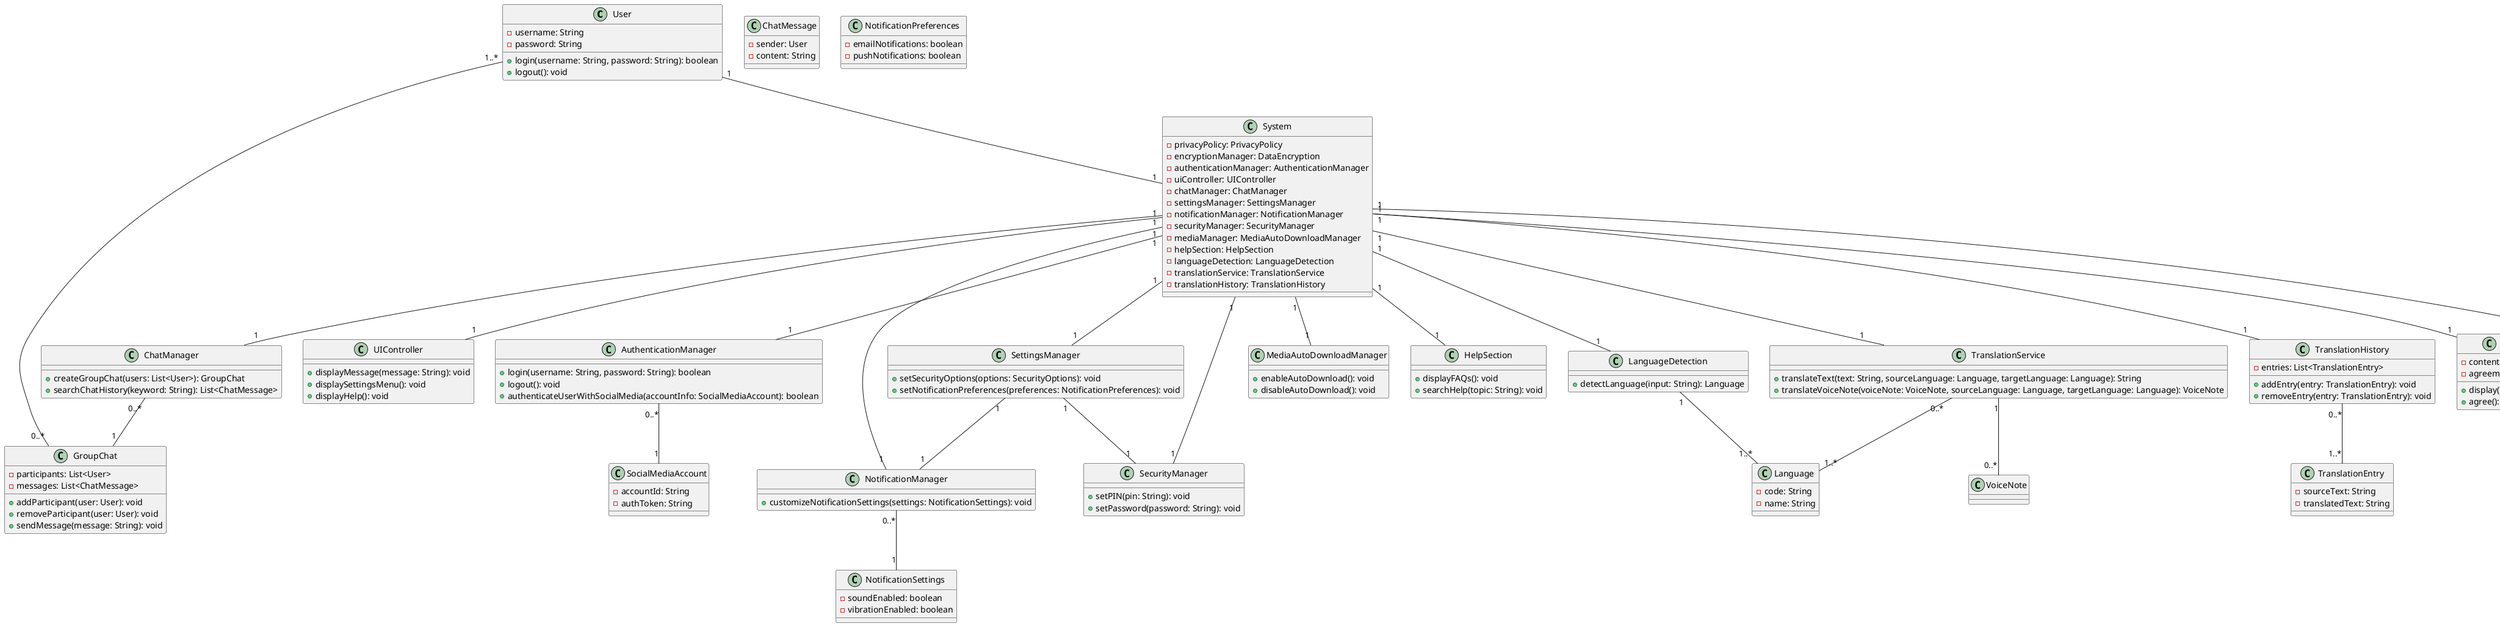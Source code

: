 @startuml

class User {
    - username: String
    - password: String
    + login(username: String, password: String): boolean
    + logout(): void
}

class System {
    - privacyPolicy: PrivacyPolicy
    - encryptionManager: DataEncryption
    - authenticationManager: AuthenticationManager
    - uiController: UIController
    - chatManager: ChatManager
    - settingsManager: SettingsManager
    - notificationManager: NotificationManager
    - securityManager: SecurityManager
    - mediaManager: MediaAutoDownloadManager
    - helpSection: HelpSection
    - languageDetection: LanguageDetection
    - translationService: TranslationService
    - translationHistory: TranslationHistory
}

class PrivacyPolicy {
    - content: String
    - agreementStatus: boolean
    + display(): void
    + agree(): void
}

class DataEncryption {
    + encrypt(data: Data): EncryptedData
    + decrypt(encryptedData: EncryptedData): Data
}

class AuthenticationManager {
    + login(username: String, password: String): boolean
    + logout(): void
    + authenticateUserWithSocialMedia(accountInfo: SocialMediaAccount): boolean
}

class UIController {
    + displayMessage(message: String): void
    + displaySettingsMenu(): void
    + displayHelp(): void
}

class ChatManager {
    + createGroupChat(users: List<User>): GroupChat
    + searchChatHistory(keyword: String): List<ChatMessage>
}

class GroupChat {
    - participants: List<User>
    - messages: List<ChatMessage>
    + addParticipant(user: User): void
    + removeParticipant(user: User): void
    + sendMessage(message: String): void
}

class SettingsManager {
    + setSecurityOptions(options: SecurityOptions): void
    + setNotificationPreferences(preferences: NotificationPreferences): void
}

class NotificationManager {
    + customizeNotificationSettings(settings: NotificationSettings): void
}

class SecurityManager {
    + setPIN(pin: String): void
    + setPassword(password: String): void
}

class MediaAutoDownloadManager {
    + enableAutoDownload(): void
    + disableAutoDownload(): void
}

class HelpSection {
    + displayFAQs(): void
    + searchHelp(topic: String): void
}

class LanguageDetection {
    + detectLanguage(input: String): Language
}

class TranslationService {
    + translateText(text: String, sourceLanguage: Language, targetLanguage: Language): String
    + translateVoiceNote(voiceNote: VoiceNote, sourceLanguage: Language, targetLanguage: Language): VoiceNote
}

class TranslationHistory {
    - entries: List<TranslationEntry>
    + addEntry(entry: TranslationEntry): void
    + removeEntry(entry: TranslationEntry): void
}

class Language {
    - code: String
    - name: String
}

class TranslationEntry {
    - sourceText: String
    - translatedText: String
}

class ChatMessage {
    - sender: User
    - content: String
}

class Data {
    - content: String
}

class EncryptedData {
    - content: String
}

class SocialMediaAccount {
    - accountId: String
    - authToken: String
}

class NotificationPreferences {
    - emailNotifications: boolean
    - pushNotifications: boolean
}

class NotificationSettings {
    - soundEnabled: boolean
    - vibrationEnabled: boolean
}

User "1" -- "1" System
System "1" -- "1" PrivacyPolicy
System "1" -- "1" DataEncryption
System "1" -- "1" AuthenticationManager
System "1" -- "1" UIController
System "1" -- "1" ChatManager
System "1" -- "1" SettingsManager
System "1" -- "1" NotificationManager
System "1" -- "1" SecurityManager
System "1" -- "1" MediaAutoDownloadManager
System "1" -- "1" HelpSection
System "1" -- "1" LanguageDetection
System "1" -- "1" TranslationService
System "1" -- "1" TranslationHistory
SettingsManager "1" -- "1" SecurityManager
SettingsManager "1" -- "1" NotificationManager
ChatManager "0..*" -- "1" GroupChat
GroupChat "0..*" -- "1..*" User
TranslationHistory "0..*" -- "1..*" TranslationEntry
TranslationService "0..*" -- "1..*" Language
LanguageDetection "1" -- "1..*" Language
TranslationService "1" -- "0..*" VoiceNote
DataEncryption "0..*" -- "1" Data
DataEncryption "0..*" -- "1" EncryptedData
AuthenticationManager "0..*" -- "1" SocialMediaAccount
NotificationManager "0..*" -- "1" NotificationSettings

@enduml
